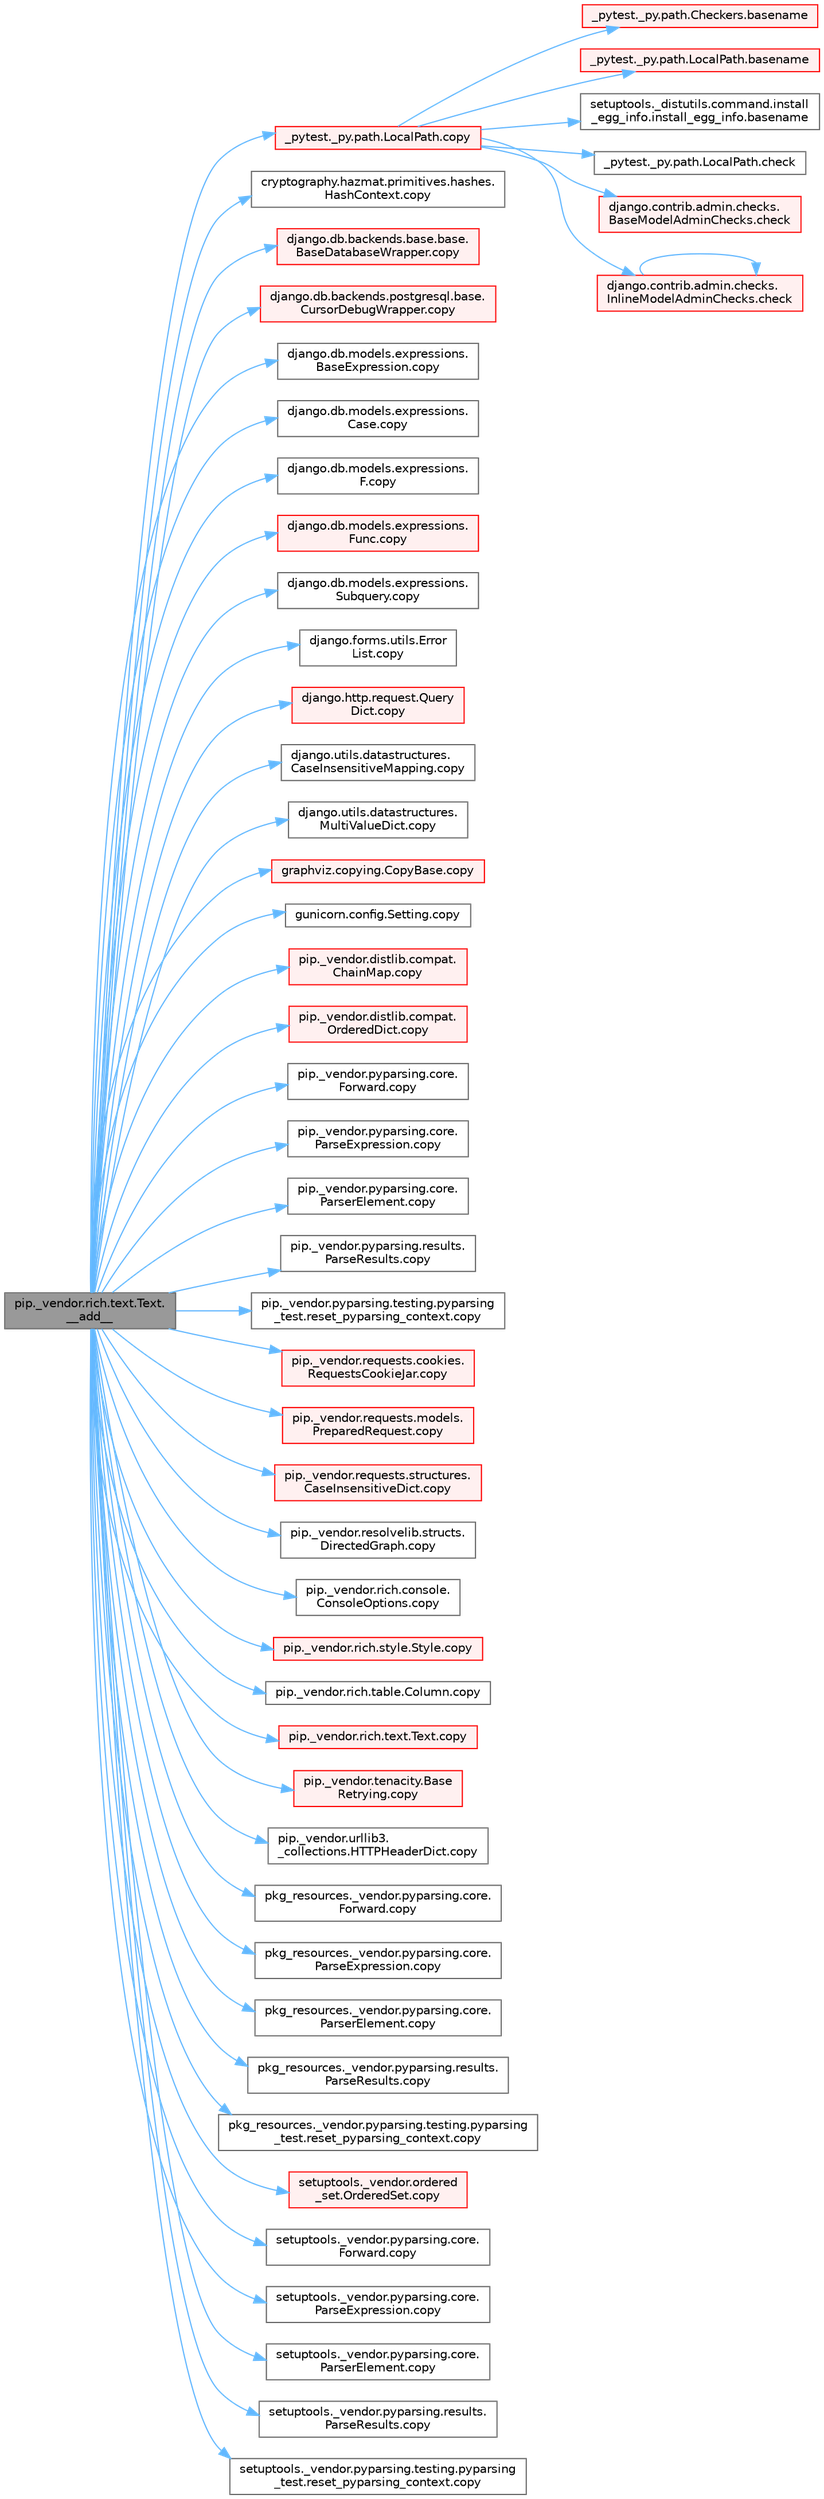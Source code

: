 digraph "pip._vendor.rich.text.Text.__add__"
{
 // LATEX_PDF_SIZE
  bgcolor="transparent";
  edge [fontname=Helvetica,fontsize=10,labelfontname=Helvetica,labelfontsize=10];
  node [fontname=Helvetica,fontsize=10,shape=box,height=0.2,width=0.4];
  rankdir="LR";
  Node1 [id="Node000001",label="pip._vendor.rich.text.Text.\l__add__",height=0.2,width=0.4,color="gray40", fillcolor="grey60", style="filled", fontcolor="black",tooltip=" "];
  Node1 -> Node2 [id="edge1_Node000001_Node000002",color="steelblue1",style="solid",tooltip=" "];
  Node2 [id="Node000002",label="_pytest._py.path.LocalPath.copy",height=0.2,width=0.4,color="red", fillcolor="#FFF0F0", style="filled",URL="$class__pytest_1_1__py_1_1path_1_1_local_path.html#a9eeecae0b90a7147e6bf23d6ea8fc6c0",tooltip=" "];
  Node2 -> Node3 [id="edge2_Node000002_Node000003",color="steelblue1",style="solid",tooltip=" "];
  Node3 [id="Node000003",label="_pytest._py.path.Checkers.basename",height=0.2,width=0.4,color="red", fillcolor="#FFF0F0", style="filled",URL="$class__pytest_1_1__py_1_1path_1_1_checkers.html#a5a659647ce281e4f0e46b4113485effe",tooltip=" "];
  Node2 -> Node4510 [id="edge3_Node000002_Node004510",color="steelblue1",style="solid",tooltip=" "];
  Node4510 [id="Node004510",label="_pytest._py.path.LocalPath.basename",height=0.2,width=0.4,color="red", fillcolor="#FFF0F0", style="filled",URL="$class__pytest_1_1__py_1_1path_1_1_local_path.html#a8a8ef1d27ceea399ad99d6d709acdbc9",tooltip=" "];
  Node2 -> Node4511 [id="edge4_Node000002_Node004511",color="steelblue1",style="solid",tooltip=" "];
  Node4511 [id="Node004511",label="setuptools._distutils.command.install\l_egg_info.install_egg_info.basename",height=0.2,width=0.4,color="grey40", fillcolor="white", style="filled",URL="$classsetuptools_1_1__distutils_1_1command_1_1install__egg__info_1_1install__egg__info.html#a40403bb2ce0a42795ac00f35fd36c713",tooltip=" "];
  Node2 -> Node704 [id="edge5_Node000002_Node000704",color="steelblue1",style="solid",tooltip=" "];
  Node704 [id="Node000704",label="_pytest._py.path.LocalPath.check",height=0.2,width=0.4,color="grey40", fillcolor="white", style="filled",URL="$class__pytest_1_1__py_1_1path_1_1_local_path.html#a4b987fb8998938ae4a5f4ed6aebf69ea",tooltip=" "];
  Node2 -> Node705 [id="edge6_Node000002_Node000705",color="steelblue1",style="solid",tooltip=" "];
  Node705 [id="Node000705",label="django.contrib.admin.checks.\lBaseModelAdminChecks.check",height=0.2,width=0.4,color="red", fillcolor="#FFF0F0", style="filled",URL="$classdjango_1_1contrib_1_1admin_1_1checks_1_1_base_model_admin_checks.html#a11595bf2b8d59e96fee553e518494d6d",tooltip=" "];
  Node2 -> Node738 [id="edge7_Node000002_Node000738",color="steelblue1",style="solid",tooltip=" "];
  Node738 [id="Node000738",label="django.contrib.admin.checks.\lInlineModelAdminChecks.check",height=0.2,width=0.4,color="red", fillcolor="#FFF0F0", style="filled",URL="$classdjango_1_1contrib_1_1admin_1_1checks_1_1_inline_model_admin_checks.html#acdf096659f73e5facb970e774e61f7cc",tooltip=" "];
  Node738 -> Node738 [id="edge8_Node000738_Node000738",color="steelblue1",style="solid",tooltip=" "];
  Node1 -> Node2289 [id="edge9_Node000001_Node002289",color="steelblue1",style="solid",tooltip=" "];
  Node2289 [id="Node002289",label="cryptography.hazmat.primitives.hashes.\lHashContext.copy",height=0.2,width=0.4,color="grey40", fillcolor="white", style="filled",URL="$classcryptography_1_1hazmat_1_1primitives_1_1hashes_1_1_hash_context.html#a9f9b30a47684d469cfdc3db7a7261ea1",tooltip=" "];
  Node1 -> Node2290 [id="edge10_Node000001_Node002290",color="steelblue1",style="solid",tooltip=" "];
  Node2290 [id="Node002290",label="django.db.backends.base.base.\lBaseDatabaseWrapper.copy",height=0.2,width=0.4,color="red", fillcolor="#FFF0F0", style="filled",URL="$classdjango_1_1db_1_1backends_1_1base_1_1base_1_1_base_database_wrapper.html#a655ed3d049ec9c35530e8819d28fdc62",tooltip=" "];
  Node1 -> Node2291 [id="edge11_Node000001_Node002291",color="steelblue1",style="solid",tooltip=" "];
  Node2291 [id="Node002291",label="django.db.backends.postgresql.base.\lCursorDebugWrapper.copy",height=0.2,width=0.4,color="red", fillcolor="#FFF0F0", style="filled",URL="$classdjango_1_1db_1_1backends_1_1postgresql_1_1base_1_1_cursor_debug_wrapper.html#a35ca6cc5e6e9ba970c3c3f7469be22ef",tooltip=" "];
  Node1 -> Node2293 [id="edge12_Node000001_Node002293",color="steelblue1",style="solid",tooltip=" "];
  Node2293 [id="Node002293",label="django.db.models.expressions.\lBaseExpression.copy",height=0.2,width=0.4,color="grey40", fillcolor="white", style="filled",URL="$classdjango_1_1db_1_1models_1_1expressions_1_1_base_expression.html#aeeb404c3f264e4a520308bad3b41fabf",tooltip=" "];
  Node1 -> Node2294 [id="edge13_Node000001_Node002294",color="steelblue1",style="solid",tooltip=" "];
  Node2294 [id="Node002294",label="django.db.models.expressions.\lCase.copy",height=0.2,width=0.4,color="grey40", fillcolor="white", style="filled",URL="$classdjango_1_1db_1_1models_1_1expressions_1_1_case.html#a98cff87cf380bd54d7c21cb381c64daf",tooltip=" "];
  Node1 -> Node2295 [id="edge14_Node000001_Node002295",color="steelblue1",style="solid",tooltip=" "];
  Node2295 [id="Node002295",label="django.db.models.expressions.\lF.copy",height=0.2,width=0.4,color="grey40", fillcolor="white", style="filled",URL="$classdjango_1_1db_1_1models_1_1expressions_1_1_f.html#a58698f9a53ce3133f53d1602cc551e1b",tooltip=" "];
  Node1 -> Node2296 [id="edge15_Node000001_Node002296",color="steelblue1",style="solid",tooltip=" "];
  Node2296 [id="Node002296",label="django.db.models.expressions.\lFunc.copy",height=0.2,width=0.4,color="red", fillcolor="#FFF0F0", style="filled",URL="$classdjango_1_1db_1_1models_1_1expressions_1_1_func.html#a6883d18f5aeb4398d367e841e6e21671",tooltip=" "];
  Node1 -> Node2297 [id="edge16_Node000001_Node002297",color="steelblue1",style="solid",tooltip=" "];
  Node2297 [id="Node002297",label="django.db.models.expressions.\lSubquery.copy",height=0.2,width=0.4,color="grey40", fillcolor="white", style="filled",URL="$classdjango_1_1db_1_1models_1_1expressions_1_1_subquery.html#a59363e529ff37aa5c16a09b76e6e6bf9",tooltip=" "];
  Node1 -> Node2298 [id="edge17_Node000001_Node002298",color="steelblue1",style="solid",tooltip=" "];
  Node2298 [id="Node002298",label="django.forms.utils.Error\lList.copy",height=0.2,width=0.4,color="grey40", fillcolor="white", style="filled",URL="$classdjango_1_1forms_1_1utils_1_1_error_list.html#a46176c1849362dd93ea227cfec28d1ff",tooltip=" "];
  Node1 -> Node2299 [id="edge18_Node000001_Node002299",color="steelblue1",style="solid",tooltip=" "];
  Node2299 [id="Node002299",label="django.http.request.Query\lDict.copy",height=0.2,width=0.4,color="red", fillcolor="#FFF0F0", style="filled",URL="$classdjango_1_1http_1_1request_1_1_query_dict.html#ada9e4956e62868c5587b9ffde7b358b5",tooltip=" "];
  Node1 -> Node2473 [id="edge19_Node000001_Node002473",color="steelblue1",style="solid",tooltip=" "];
  Node2473 [id="Node002473",label="django.utils.datastructures.\lCaseInsensitiveMapping.copy",height=0.2,width=0.4,color="grey40", fillcolor="white", style="filled",URL="$classdjango_1_1utils_1_1datastructures_1_1_case_insensitive_mapping.html#a89e52f7d943ef70ee9e2731a1bb25084",tooltip=" "];
  Node1 -> Node2474 [id="edge20_Node000001_Node002474",color="steelblue1",style="solid",tooltip=" "];
  Node2474 [id="Node002474",label="django.utils.datastructures.\lMultiValueDict.copy",height=0.2,width=0.4,color="grey40", fillcolor="white", style="filled",URL="$classdjango_1_1utils_1_1datastructures_1_1_multi_value_dict.html#aa04a15080bb2af3ac7cc3f4791a54786",tooltip=" "];
  Node1 -> Node2475 [id="edge21_Node000001_Node002475",color="steelblue1",style="solid",tooltip=" "];
  Node2475 [id="Node002475",label="graphviz.copying.CopyBase.copy",height=0.2,width=0.4,color="red", fillcolor="#FFF0F0", style="filled",URL="$classgraphviz_1_1copying_1_1_copy_base.html#a2f81c0dd9b8d1f25d9aebacfdb5ee284",tooltip=" "];
  Node1 -> Node2486 [id="edge22_Node000001_Node002486",color="steelblue1",style="solid",tooltip=" "];
  Node2486 [id="Node002486",label="gunicorn.config.Setting.copy",height=0.2,width=0.4,color="grey40", fillcolor="white", style="filled",URL="$classgunicorn_1_1config_1_1_setting.html#a389321c9f9e3227638ce969dffdfc4dc",tooltip=" "];
  Node1 -> Node2487 [id="edge23_Node000001_Node002487",color="steelblue1",style="solid",tooltip=" "];
  Node2487 [id="Node002487",label="pip._vendor.distlib.compat.\lChainMap.copy",height=0.2,width=0.4,color="red", fillcolor="#FFF0F0", style="filled",URL="$classpip_1_1__vendor_1_1distlib_1_1compat_1_1_chain_map.html#a8146e2ccf536c708cb0b7a09ccf8c537",tooltip=" "];
  Node1 -> Node2488 [id="edge24_Node000001_Node002488",color="steelblue1",style="solid",tooltip=" "];
  Node2488 [id="Node002488",label="pip._vendor.distlib.compat.\lOrderedDict.copy",height=0.2,width=0.4,color="red", fillcolor="#FFF0F0", style="filled",URL="$classpip_1_1__vendor_1_1distlib_1_1compat_1_1_ordered_dict.html#ae6088d806618f017e91d1bd2f61771dd",tooltip=" "];
  Node1 -> Node2489 [id="edge25_Node000001_Node002489",color="steelblue1",style="solid",tooltip=" "];
  Node2489 [id="Node002489",label="pip._vendor.pyparsing.core.\lForward.copy",height=0.2,width=0.4,color="grey40", fillcolor="white", style="filled",URL="$classpip_1_1__vendor_1_1pyparsing_1_1core_1_1_forward.html#afd7e391f2f32fd6350b0e064728bc9a0",tooltip=" "];
  Node1 -> Node2490 [id="edge26_Node000001_Node002490",color="steelblue1",style="solid",tooltip=" "];
  Node2490 [id="Node002490",label="pip._vendor.pyparsing.core.\lParseExpression.copy",height=0.2,width=0.4,color="grey40", fillcolor="white", style="filled",URL="$classpip_1_1__vendor_1_1pyparsing_1_1core_1_1_parse_expression.html#a6c47c811bdb4ddebaa8635bd596d908c",tooltip=" "];
  Node1 -> Node2491 [id="edge27_Node000001_Node002491",color="steelblue1",style="solid",tooltip=" "];
  Node2491 [id="Node002491",label="pip._vendor.pyparsing.core.\lParserElement.copy",height=0.2,width=0.4,color="grey40", fillcolor="white", style="filled",URL="$classpip_1_1__vendor_1_1pyparsing_1_1core_1_1_parser_element.html#a90cf16d51d3eb590beb84714d46fd86e",tooltip=" "];
  Node1 -> Node2492 [id="edge28_Node000001_Node002492",color="steelblue1",style="solid",tooltip=" "];
  Node2492 [id="Node002492",label="pip._vendor.pyparsing.results.\lParseResults.copy",height=0.2,width=0.4,color="grey40", fillcolor="white", style="filled",URL="$classpip_1_1__vendor_1_1pyparsing_1_1results_1_1_parse_results.html#a943baafa125ab0ae889f20409bdc360c",tooltip=" "];
  Node1 -> Node2493 [id="edge29_Node000001_Node002493",color="steelblue1",style="solid",tooltip=" "];
  Node2493 [id="Node002493",label="pip._vendor.pyparsing.testing.pyparsing\l_test.reset_pyparsing_context.copy",height=0.2,width=0.4,color="grey40", fillcolor="white", style="filled",URL="$classpip_1_1__vendor_1_1pyparsing_1_1testing_1_1pyparsing__test_1_1reset__pyparsing__context.html#a8b358db76145f5a96a157c60b10c0042",tooltip=" "];
  Node1 -> Node2494 [id="edge30_Node000001_Node002494",color="steelblue1",style="solid",tooltip=" "];
  Node2494 [id="Node002494",label="pip._vendor.requests.cookies.\lRequestsCookieJar.copy",height=0.2,width=0.4,color="red", fillcolor="#FFF0F0", style="filled",URL="$classpip_1_1__vendor_1_1requests_1_1cookies_1_1_requests_cookie_jar.html#a6f55e74598cf9e2c383486aa1b4eb9ba",tooltip=" "];
  Node1 -> Node2496 [id="edge31_Node000001_Node002496",color="steelblue1",style="solid",tooltip=" "];
  Node2496 [id="Node002496",label="pip._vendor.requests.models.\lPreparedRequest.copy",height=0.2,width=0.4,color="red", fillcolor="#FFF0F0", style="filled",URL="$classpip_1_1__vendor_1_1requests_1_1models_1_1_prepared_request.html#a7548cd215dfcd985b529c710800d964a",tooltip=" "];
  Node1 -> Node2497 [id="edge32_Node000001_Node002497",color="steelblue1",style="solid",tooltip=" "];
  Node2497 [id="Node002497",label="pip._vendor.requests.structures.\lCaseInsensitiveDict.copy",height=0.2,width=0.4,color="red", fillcolor="#FFF0F0", style="filled",URL="$classpip_1_1__vendor_1_1requests_1_1structures_1_1_case_insensitive_dict.html#a2d80c1a56c57eb40550b30eb7d76c571",tooltip=" "];
  Node1 -> Node2498 [id="edge33_Node000001_Node002498",color="steelblue1",style="solid",tooltip=" "];
  Node2498 [id="Node002498",label="pip._vendor.resolvelib.structs.\lDirectedGraph.copy",height=0.2,width=0.4,color="grey40", fillcolor="white", style="filled",URL="$classpip_1_1__vendor_1_1resolvelib_1_1structs_1_1_directed_graph.html#ab782851de23ced11026378fd85cfcf7e",tooltip=" "];
  Node1 -> Node2499 [id="edge34_Node000001_Node002499",color="steelblue1",style="solid",tooltip=" "];
  Node2499 [id="Node002499",label="pip._vendor.rich.console.\lConsoleOptions.copy",height=0.2,width=0.4,color="grey40", fillcolor="white", style="filled",URL="$classpip_1_1__vendor_1_1rich_1_1console_1_1_console_options.html#afd4cbb05271ff8f3ca0e58617edf6a25",tooltip=" "];
  Node1 -> Node2500 [id="edge35_Node000001_Node002500",color="steelblue1",style="solid",tooltip=" "];
  Node2500 [id="Node002500",label="pip._vendor.rich.style.Style.copy",height=0.2,width=0.4,color="red", fillcolor="#FFF0F0", style="filled",URL="$classpip_1_1__vendor_1_1rich_1_1style_1_1_style.html#abba3761f0c189ce79a43f5feeefca1a8",tooltip=" "];
  Node1 -> Node2579 [id="edge36_Node000001_Node002579",color="steelblue1",style="solid",tooltip=" "];
  Node2579 [id="Node002579",label="pip._vendor.rich.table.Column.copy",height=0.2,width=0.4,color="grey40", fillcolor="white", style="filled",URL="$classpip_1_1__vendor_1_1rich_1_1table_1_1_column.html#a2faeacbd8890d591c70ad9a93d53b5fc",tooltip=" "];
  Node1 -> Node2580 [id="edge37_Node000001_Node002580",color="steelblue1",style="solid",tooltip=" "];
  Node2580 [id="Node002580",label="pip._vendor.rich.text.Text.copy",height=0.2,width=0.4,color="red", fillcolor="#FFF0F0", style="filled",URL="$classpip_1_1__vendor_1_1rich_1_1text_1_1_text.html#a93b228d0aa89aa63e6dfbaa40cb7619a",tooltip=" "];
  Node1 -> Node2581 [id="edge38_Node000001_Node002581",color="steelblue1",style="solid",tooltip=" "];
  Node2581 [id="Node002581",label="pip._vendor.tenacity.Base\lRetrying.copy",height=0.2,width=0.4,color="red", fillcolor="#FFF0F0", style="filled",URL="$classpip_1_1__vendor_1_1tenacity_1_1_base_retrying.html#a3b3c595a4448cf55ebb3d1f3660bea88",tooltip=" "];
  Node1 -> Node2615 [id="edge39_Node000001_Node002615",color="steelblue1",style="solid",tooltip=" "];
  Node2615 [id="Node002615",label="pip._vendor.urllib3.\l_collections.HTTPHeaderDict.copy",height=0.2,width=0.4,color="grey40", fillcolor="white", style="filled",URL="$classpip_1_1__vendor_1_1urllib3_1_1__collections_1_1_h_t_t_p_header_dict.html#a5ae57d3926c44a25dc5c14fc9eb2296f",tooltip=" "];
  Node1 -> Node2616 [id="edge40_Node000001_Node002616",color="steelblue1",style="solid",tooltip=" "];
  Node2616 [id="Node002616",label="pkg_resources._vendor.pyparsing.core.\lForward.copy",height=0.2,width=0.4,color="grey40", fillcolor="white", style="filled",URL="$classpkg__resources_1_1__vendor_1_1pyparsing_1_1core_1_1_forward.html#a47d746032d91355693bdb05a8b11555a",tooltip=" "];
  Node1 -> Node2617 [id="edge41_Node000001_Node002617",color="steelblue1",style="solid",tooltip=" "];
  Node2617 [id="Node002617",label="pkg_resources._vendor.pyparsing.core.\lParseExpression.copy",height=0.2,width=0.4,color="grey40", fillcolor="white", style="filled",URL="$classpkg__resources_1_1__vendor_1_1pyparsing_1_1core_1_1_parse_expression.html#a77e73191b6e8457ca0c19626a4f576db",tooltip=" "];
  Node1 -> Node2618 [id="edge42_Node000001_Node002618",color="steelblue1",style="solid",tooltip=" "];
  Node2618 [id="Node002618",label="pkg_resources._vendor.pyparsing.core.\lParserElement.copy",height=0.2,width=0.4,color="grey40", fillcolor="white", style="filled",URL="$classpkg__resources_1_1__vendor_1_1pyparsing_1_1core_1_1_parser_element.html#a1d909c85c8a640c0f08a4f5dafd784ab",tooltip=" "];
  Node1 -> Node2619 [id="edge43_Node000001_Node002619",color="steelblue1",style="solid",tooltip=" "];
  Node2619 [id="Node002619",label="pkg_resources._vendor.pyparsing.results.\lParseResults.copy",height=0.2,width=0.4,color="grey40", fillcolor="white", style="filled",URL="$classpkg__resources_1_1__vendor_1_1pyparsing_1_1results_1_1_parse_results.html#a94b8e3d13fec3710bc2cffed5c8cb971",tooltip=" "];
  Node1 -> Node2620 [id="edge44_Node000001_Node002620",color="steelblue1",style="solid",tooltip=" "];
  Node2620 [id="Node002620",label="pkg_resources._vendor.pyparsing.testing.pyparsing\l_test.reset_pyparsing_context.copy",height=0.2,width=0.4,color="grey40", fillcolor="white", style="filled",URL="$classpkg__resources_1_1__vendor_1_1pyparsing_1_1testing_1_1pyparsing__test_1_1reset__pyparsing__context.html#a053a92e7c6fe306127d33b9a9aafcea6",tooltip=" "];
  Node1 -> Node2621 [id="edge45_Node000001_Node002621",color="steelblue1",style="solid",tooltip=" "];
  Node2621 [id="Node002621",label="setuptools._vendor.ordered\l_set.OrderedSet.copy",height=0.2,width=0.4,color="red", fillcolor="#FFF0F0", style="filled",URL="$classsetuptools_1_1__vendor_1_1ordered__set_1_1_ordered_set.html#ad171a768f26aada63d89f0056834bb5d",tooltip=" "];
  Node1 -> Node2622 [id="edge46_Node000001_Node002622",color="steelblue1",style="solid",tooltip=" "];
  Node2622 [id="Node002622",label="setuptools._vendor.pyparsing.core.\lForward.copy",height=0.2,width=0.4,color="grey40", fillcolor="white", style="filled",URL="$classsetuptools_1_1__vendor_1_1pyparsing_1_1core_1_1_forward.html#a92cd3aadd8cbdba01f2cdccad1e6fa4e",tooltip=" "];
  Node1 -> Node2623 [id="edge47_Node000001_Node002623",color="steelblue1",style="solid",tooltip=" "];
  Node2623 [id="Node002623",label="setuptools._vendor.pyparsing.core.\lParseExpression.copy",height=0.2,width=0.4,color="grey40", fillcolor="white", style="filled",URL="$classsetuptools_1_1__vendor_1_1pyparsing_1_1core_1_1_parse_expression.html#ae88ccf3b2fcd7cde4dcd6cfbb93a4c0a",tooltip=" "];
  Node1 -> Node2624 [id="edge48_Node000001_Node002624",color="steelblue1",style="solid",tooltip=" "];
  Node2624 [id="Node002624",label="setuptools._vendor.pyparsing.core.\lParserElement.copy",height=0.2,width=0.4,color="grey40", fillcolor="white", style="filled",URL="$classsetuptools_1_1__vendor_1_1pyparsing_1_1core_1_1_parser_element.html#a8fe5f362502288698dd516b7fa6d88e6",tooltip=" "];
  Node1 -> Node2625 [id="edge49_Node000001_Node002625",color="steelblue1",style="solid",tooltip=" "];
  Node2625 [id="Node002625",label="setuptools._vendor.pyparsing.results.\lParseResults.copy",height=0.2,width=0.4,color="grey40", fillcolor="white", style="filled",URL="$classsetuptools_1_1__vendor_1_1pyparsing_1_1results_1_1_parse_results.html#a010f6f00eab831352caf57d5e5ff5c20",tooltip=" "];
  Node1 -> Node2626 [id="edge50_Node000001_Node002626",color="steelblue1",style="solid",tooltip=" "];
  Node2626 [id="Node002626",label="setuptools._vendor.pyparsing.testing.pyparsing\l_test.reset_pyparsing_context.copy",height=0.2,width=0.4,color="grey40", fillcolor="white", style="filled",URL="$classsetuptools_1_1__vendor_1_1pyparsing_1_1testing_1_1pyparsing__test_1_1reset__pyparsing__context.html#a09dedfe2af8b6a292506ed67292bc333",tooltip=" "];
}
